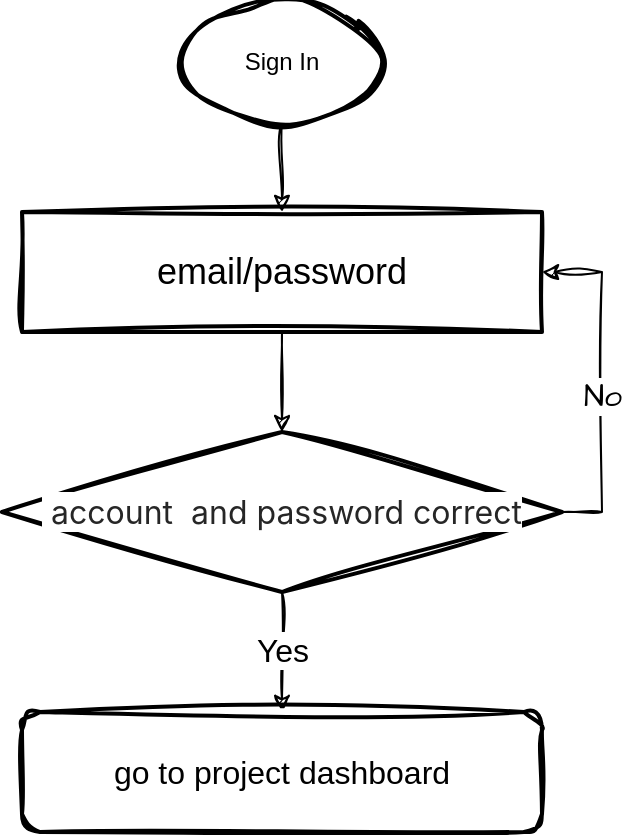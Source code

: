 <mxfile version="26.2.3">
  <diagram name="第 1 页" id="jNW1VUcBnsV5sVnraDgk">
    <mxGraphModel dx="1098" dy="811" grid="1" gridSize="5" guides="1" tooltips="1" connect="1" arrows="1" fold="1" page="1" pageScale="1" pageWidth="413" pageHeight="291" background="none" math="0" shadow="0">
      <root>
        <mxCell id="0" />
        <mxCell id="1" parent="0" />
        <mxCell id="kX-HRuTK46rpzUHU-1rg-3" value="" style="edgeStyle=orthogonalEdgeStyle;rounded=0;orthogonalLoop=1;jettySize=auto;html=1;sketch=1;curveFitting=1;jiggle=2;" parent="1" source="kX-HRuTK46rpzUHU-1rg-1" target="kX-HRuTK46rpzUHU-1rg-2" edge="1">
          <mxGeometry relative="1" as="geometry" />
        </mxCell>
        <mxCell id="kX-HRuTK46rpzUHU-1rg-1" value="Sign In" style="strokeWidth=2;html=1;shape=mxgraph.flowchart.start_1;whiteSpace=wrap;sketch=1;curveFitting=1;jiggle=2;" parent="1" vertex="1">
          <mxGeometry x="365" y="55" width="100" height="60" as="geometry" />
        </mxCell>
        <mxCell id="kX-HRuTK46rpzUHU-1rg-5" value="" style="edgeStyle=orthogonalEdgeStyle;rounded=0;orthogonalLoop=1;jettySize=auto;html=1;sketch=1;curveFitting=1;jiggle=2;" parent="1" source="kX-HRuTK46rpzUHU-1rg-2" target="kX-HRuTK46rpzUHU-1rg-4" edge="1">
          <mxGeometry relative="1" as="geometry" />
        </mxCell>
        <mxCell id="kX-HRuTK46rpzUHU-1rg-2" value="email/password" style="whiteSpace=wrap;html=1;strokeWidth=2;fontSize=18;sketch=1;curveFitting=1;jiggle=2;" parent="1" vertex="1">
          <mxGeometry x="285" y="160" width="260" height="60" as="geometry" />
        </mxCell>
        <mxCell id="kX-HRuTK46rpzUHU-1rg-7" value="" style="edgeStyle=orthogonalEdgeStyle;rounded=0;orthogonalLoop=1;jettySize=auto;html=1;sketch=1;curveFitting=1;jiggle=2;" parent="1" source="kX-HRuTK46rpzUHU-1rg-4" target="kX-HRuTK46rpzUHU-1rg-6" edge="1">
          <mxGeometry relative="1" as="geometry" />
        </mxCell>
        <mxCell id="kX-HRuTK46rpzUHU-1rg-8" value="Yes" style="edgeLabel;html=1;align=center;verticalAlign=middle;resizable=0;points=[];fontSize=16;sketch=1;curveFitting=1;jiggle=2;" parent="kX-HRuTK46rpzUHU-1rg-7" vertex="1" connectable="0">
          <mxGeometry x="-0.044" relative="1" as="geometry">
            <mxPoint as="offset" />
          </mxGeometry>
        </mxCell>
        <mxCell id="YtWRvxMzmQTGhIAU2dXL-1" style="edgeStyle=orthogonalEdgeStyle;rounded=0;sketch=1;hachureGap=4;jiggle=2;curveFitting=1;orthogonalLoop=1;jettySize=auto;html=1;exitX=1;exitY=0.5;exitDx=0;exitDy=0;entryX=1;entryY=0.5;entryDx=0;entryDy=0;fontFamily=Architects Daughter;fontSource=https%3A%2F%2Ffonts.googleapis.com%2Fcss%3Ffamily%3DArchitects%2BDaughter;fontSize=16;" edge="1" parent="1" source="kX-HRuTK46rpzUHU-1rg-4" target="kX-HRuTK46rpzUHU-1rg-2">
          <mxGeometry relative="1" as="geometry" />
        </mxCell>
        <mxCell id="YtWRvxMzmQTGhIAU2dXL-3" value="No" style="edgeLabel;html=1;align=center;verticalAlign=middle;resizable=0;points=[];sketch=1;hachureGap=4;jiggle=2;curveFitting=1;fontFamily=Architects Daughter;fontSource=https%3A%2F%2Ffonts.googleapis.com%2Fcss%3Ffamily%3DArchitects%2BDaughter;fontSize=16;" vertex="1" connectable="0" parent="YtWRvxMzmQTGhIAU2dXL-1">
          <mxGeometry x="-0.082" relative="1" as="geometry">
            <mxPoint as="offset" />
          </mxGeometry>
        </mxCell>
        <mxCell id="kX-HRuTK46rpzUHU-1rg-4" value="&lt;span style=&quot;font-size: 16px; text-align: start; caret-color: rgba(0, 0, 0, 0.85); color: rgba(0, 0, 0, 0.85); font-family: Inter, -apple-system, BlinkMacSystemFont, &amp;quot;Segoe UI&amp;quot;, &amp;quot;SF Pro SC&amp;quot;, &amp;quot;SF Pro Display&amp;quot;, &amp;quot;SF Pro Icons&amp;quot;, &amp;quot;PingFang SC&amp;quot;, &amp;quot;Hiragino Sans GB&amp;quot;, &amp;quot;Microsoft YaHei&amp;quot;, &amp;quot;Helvetica Neue&amp;quot;, Helvetica, Arial, sans-serif; background-color: rgb(255, 255, 255);&quot;&gt;&amp;nbsp;account &amp;nbsp;and password correct&lt;/span&gt;" style="rhombus;whiteSpace=wrap;html=1;strokeWidth=2;sketch=1;curveFitting=1;jiggle=2;" parent="1" vertex="1">
          <mxGeometry x="275" y="270" width="280" height="80" as="geometry" />
        </mxCell>
        <mxCell id="kX-HRuTK46rpzUHU-1rg-6" value="go to project dashboard" style="rounded=1;whiteSpace=wrap;html=1;strokeWidth=2;fontSize=16;sketch=1;curveFitting=1;jiggle=2;" parent="1" vertex="1">
          <mxGeometry x="285" y="410" width="260" height="60" as="geometry" />
        </mxCell>
      </root>
    </mxGraphModel>
  </diagram>
</mxfile>
